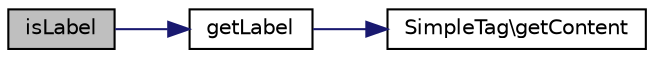 digraph "isLabel"
{
  edge [fontname="Helvetica",fontsize="10",labelfontname="Helvetica",labelfontsize="10"];
  node [fontname="Helvetica",fontsize="10",shape=record];
  rankdir="LR";
  Node1 [label="isLabel",height=0.2,width=0.4,color="black", fillcolor="grey75", style="filled" fontcolor="black"];
  Node1 -> Node2 [color="midnightblue",fontsize="10",style="solid",fontname="Helvetica"];
  Node2 [label="getLabel",height=0.2,width=0.4,color="black", fillcolor="white", style="filled",URL="$class_simple_button_tag.html#a14c4e7420d903d3e40342266333d2ecf"];
  Node2 -> Node3 [color="midnightblue",fontsize="10",style="solid",fontname="Helvetica"];
  Node3 [label="SimpleTag\\getContent",height=0.2,width=0.4,color="black", fillcolor="white", style="filled",URL="$class_simple_tag.html#a58e43f09a06ce4e29b192c4e17ce7915"];
}
